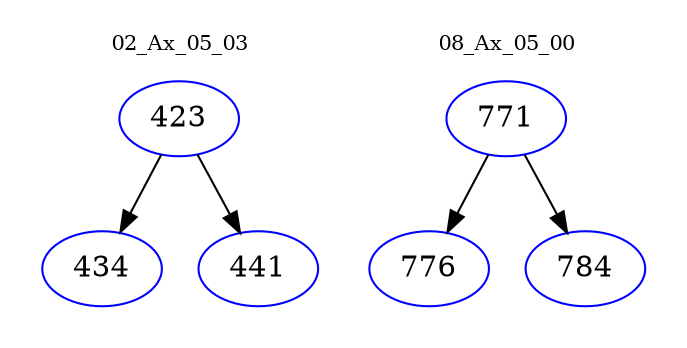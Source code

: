 digraph{
subgraph cluster_0 {
color = white
label = "02_Ax_05_03";
fontsize=10;
T0_423 [label="423", color="blue"]
T0_423 -> T0_434 [color="black"]
T0_434 [label="434", color="blue"]
T0_423 -> T0_441 [color="black"]
T0_441 [label="441", color="blue"]
}
subgraph cluster_1 {
color = white
label = "08_Ax_05_00";
fontsize=10;
T1_771 [label="771", color="blue"]
T1_771 -> T1_776 [color="black"]
T1_776 [label="776", color="blue"]
T1_771 -> T1_784 [color="black"]
T1_784 [label="784", color="blue"]
}
}
